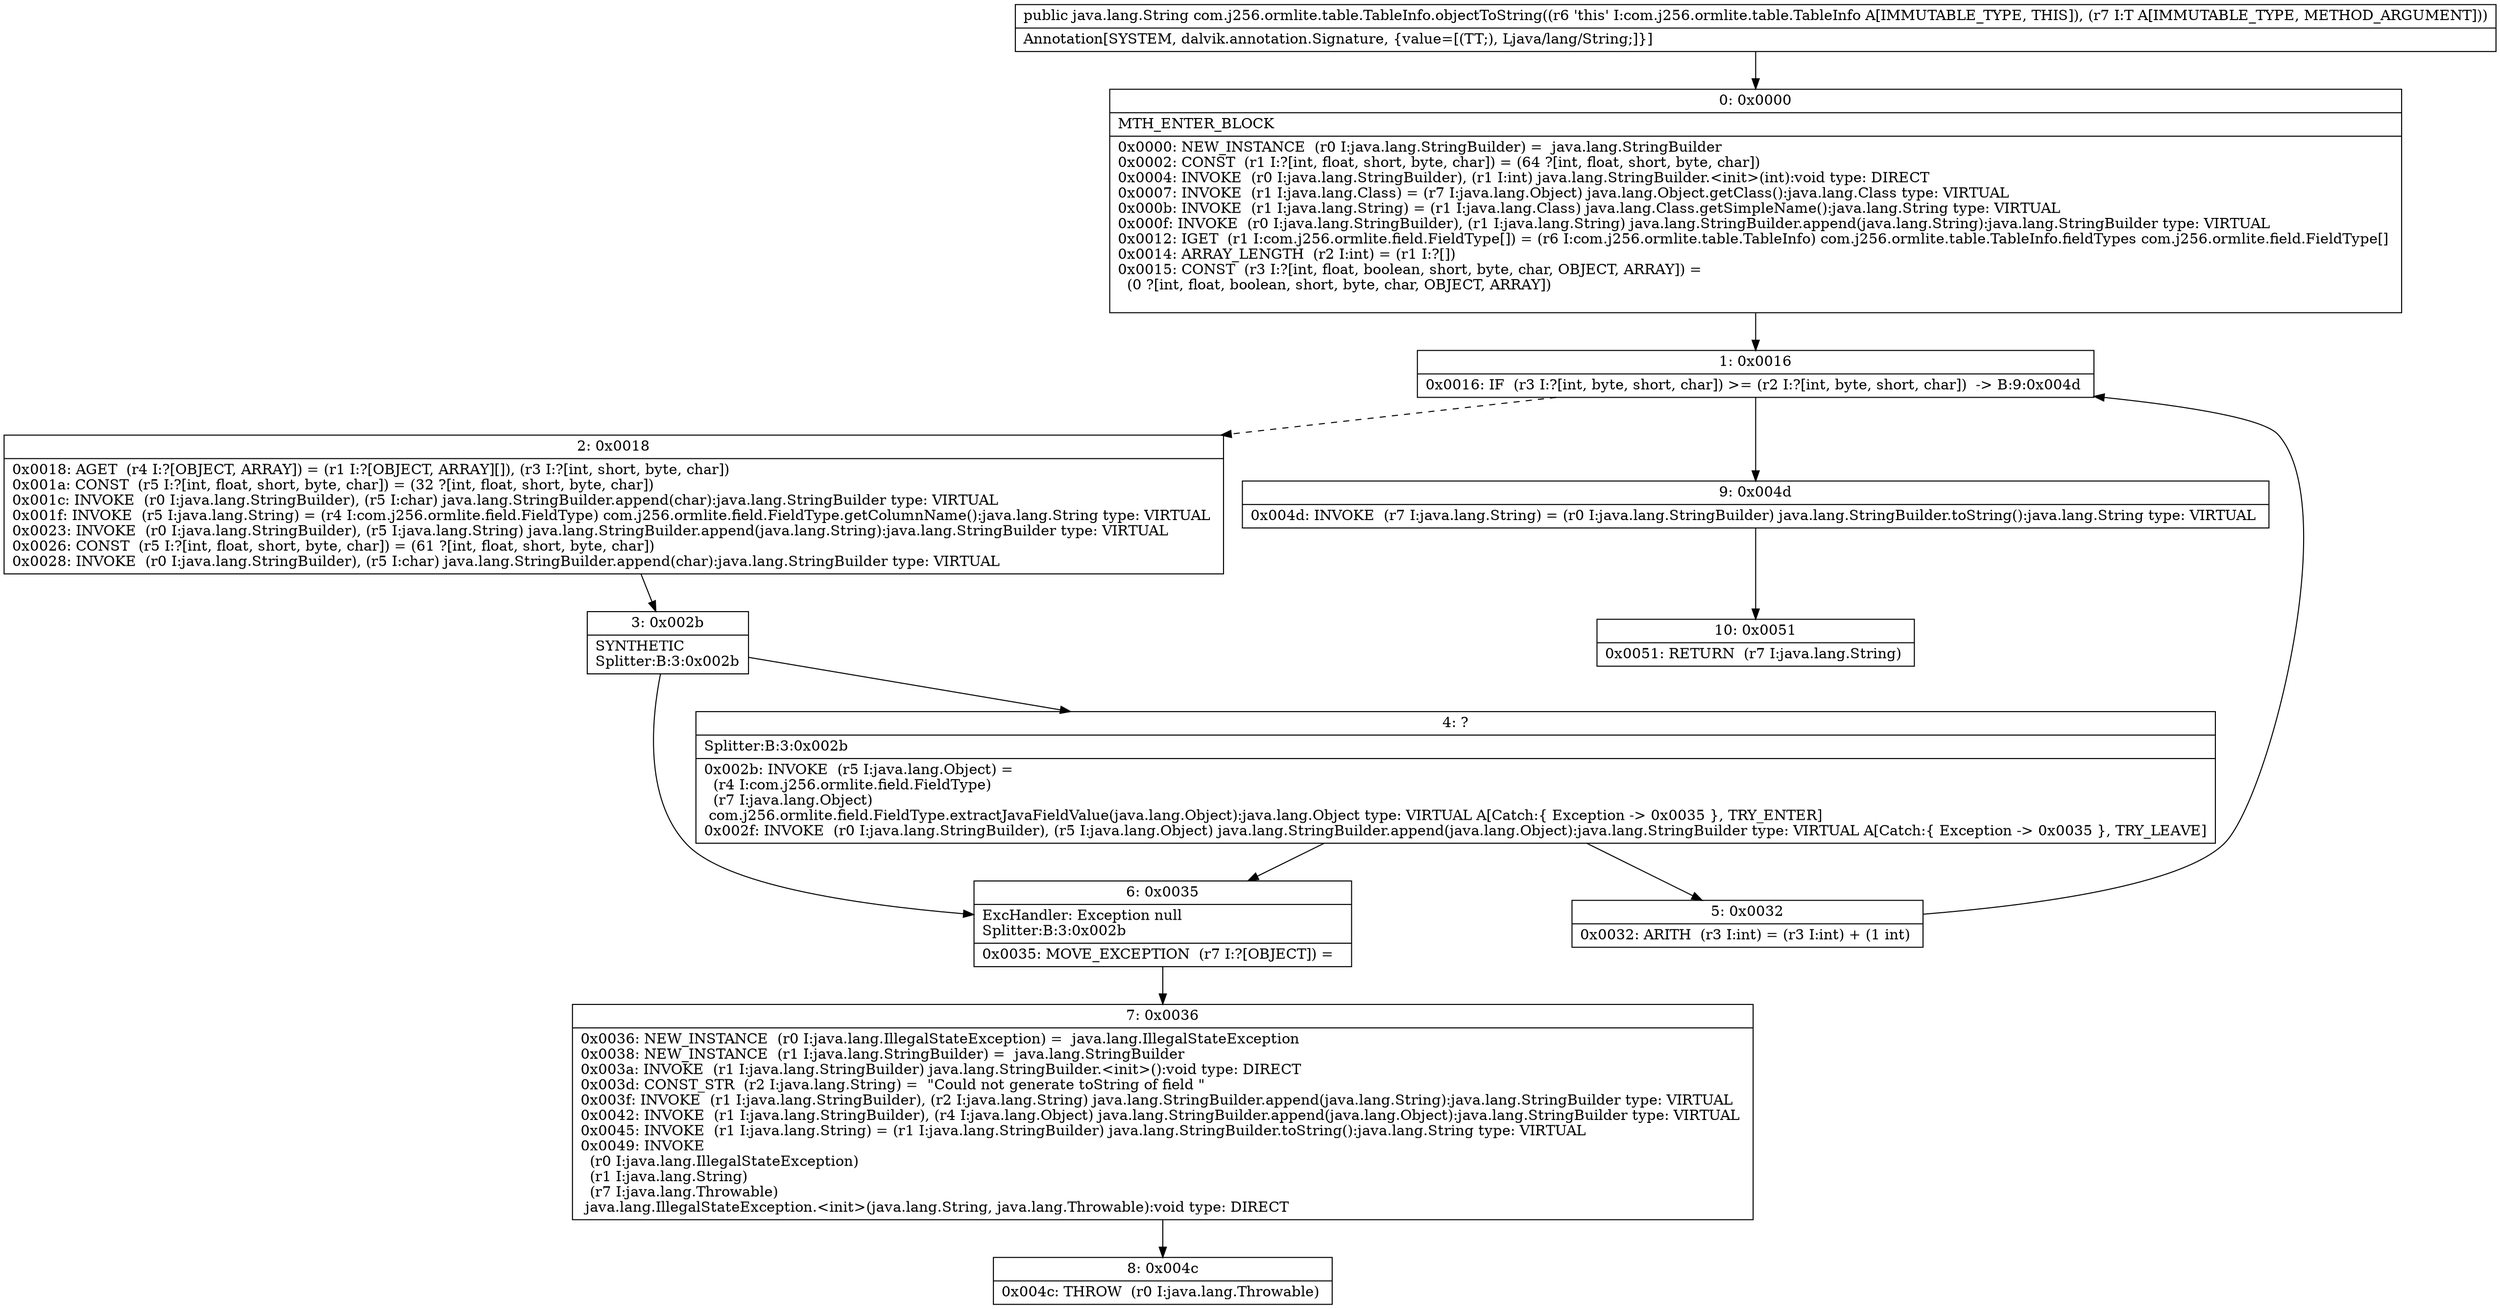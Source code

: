 digraph "CFG forcom.j256.ormlite.table.TableInfo.objectToString(Ljava\/lang\/Object;)Ljava\/lang\/String;" {
Node_0 [shape=record,label="{0\:\ 0x0000|MTH_ENTER_BLOCK\l|0x0000: NEW_INSTANCE  (r0 I:java.lang.StringBuilder) =  java.lang.StringBuilder \l0x0002: CONST  (r1 I:?[int, float, short, byte, char]) = (64 ?[int, float, short, byte, char]) \l0x0004: INVOKE  (r0 I:java.lang.StringBuilder), (r1 I:int) java.lang.StringBuilder.\<init\>(int):void type: DIRECT \l0x0007: INVOKE  (r1 I:java.lang.Class) = (r7 I:java.lang.Object) java.lang.Object.getClass():java.lang.Class type: VIRTUAL \l0x000b: INVOKE  (r1 I:java.lang.String) = (r1 I:java.lang.Class) java.lang.Class.getSimpleName():java.lang.String type: VIRTUAL \l0x000f: INVOKE  (r0 I:java.lang.StringBuilder), (r1 I:java.lang.String) java.lang.StringBuilder.append(java.lang.String):java.lang.StringBuilder type: VIRTUAL \l0x0012: IGET  (r1 I:com.j256.ormlite.field.FieldType[]) = (r6 I:com.j256.ormlite.table.TableInfo) com.j256.ormlite.table.TableInfo.fieldTypes com.j256.ormlite.field.FieldType[] \l0x0014: ARRAY_LENGTH  (r2 I:int) = (r1 I:?[]) \l0x0015: CONST  (r3 I:?[int, float, boolean, short, byte, char, OBJECT, ARRAY]) = \l  (0 ?[int, float, boolean, short, byte, char, OBJECT, ARRAY])\l \l}"];
Node_1 [shape=record,label="{1\:\ 0x0016|0x0016: IF  (r3 I:?[int, byte, short, char]) \>= (r2 I:?[int, byte, short, char])  \-\> B:9:0x004d \l}"];
Node_2 [shape=record,label="{2\:\ 0x0018|0x0018: AGET  (r4 I:?[OBJECT, ARRAY]) = (r1 I:?[OBJECT, ARRAY][]), (r3 I:?[int, short, byte, char]) \l0x001a: CONST  (r5 I:?[int, float, short, byte, char]) = (32 ?[int, float, short, byte, char]) \l0x001c: INVOKE  (r0 I:java.lang.StringBuilder), (r5 I:char) java.lang.StringBuilder.append(char):java.lang.StringBuilder type: VIRTUAL \l0x001f: INVOKE  (r5 I:java.lang.String) = (r4 I:com.j256.ormlite.field.FieldType) com.j256.ormlite.field.FieldType.getColumnName():java.lang.String type: VIRTUAL \l0x0023: INVOKE  (r0 I:java.lang.StringBuilder), (r5 I:java.lang.String) java.lang.StringBuilder.append(java.lang.String):java.lang.StringBuilder type: VIRTUAL \l0x0026: CONST  (r5 I:?[int, float, short, byte, char]) = (61 ?[int, float, short, byte, char]) \l0x0028: INVOKE  (r0 I:java.lang.StringBuilder), (r5 I:char) java.lang.StringBuilder.append(char):java.lang.StringBuilder type: VIRTUAL \l}"];
Node_3 [shape=record,label="{3\:\ 0x002b|SYNTHETIC\lSplitter:B:3:0x002b\l}"];
Node_4 [shape=record,label="{4\:\ ?|Splitter:B:3:0x002b\l|0x002b: INVOKE  (r5 I:java.lang.Object) = \l  (r4 I:com.j256.ormlite.field.FieldType)\l  (r7 I:java.lang.Object)\l com.j256.ormlite.field.FieldType.extractJavaFieldValue(java.lang.Object):java.lang.Object type: VIRTUAL A[Catch:\{ Exception \-\> 0x0035 \}, TRY_ENTER]\l0x002f: INVOKE  (r0 I:java.lang.StringBuilder), (r5 I:java.lang.Object) java.lang.StringBuilder.append(java.lang.Object):java.lang.StringBuilder type: VIRTUAL A[Catch:\{ Exception \-\> 0x0035 \}, TRY_LEAVE]\l}"];
Node_5 [shape=record,label="{5\:\ 0x0032|0x0032: ARITH  (r3 I:int) = (r3 I:int) + (1 int) \l}"];
Node_6 [shape=record,label="{6\:\ 0x0035|ExcHandler: Exception null\lSplitter:B:3:0x002b\l|0x0035: MOVE_EXCEPTION  (r7 I:?[OBJECT]) =  \l}"];
Node_7 [shape=record,label="{7\:\ 0x0036|0x0036: NEW_INSTANCE  (r0 I:java.lang.IllegalStateException) =  java.lang.IllegalStateException \l0x0038: NEW_INSTANCE  (r1 I:java.lang.StringBuilder) =  java.lang.StringBuilder \l0x003a: INVOKE  (r1 I:java.lang.StringBuilder) java.lang.StringBuilder.\<init\>():void type: DIRECT \l0x003d: CONST_STR  (r2 I:java.lang.String) =  \"Could not generate toString of field \" \l0x003f: INVOKE  (r1 I:java.lang.StringBuilder), (r2 I:java.lang.String) java.lang.StringBuilder.append(java.lang.String):java.lang.StringBuilder type: VIRTUAL \l0x0042: INVOKE  (r1 I:java.lang.StringBuilder), (r4 I:java.lang.Object) java.lang.StringBuilder.append(java.lang.Object):java.lang.StringBuilder type: VIRTUAL \l0x0045: INVOKE  (r1 I:java.lang.String) = (r1 I:java.lang.StringBuilder) java.lang.StringBuilder.toString():java.lang.String type: VIRTUAL \l0x0049: INVOKE  \l  (r0 I:java.lang.IllegalStateException)\l  (r1 I:java.lang.String)\l  (r7 I:java.lang.Throwable)\l java.lang.IllegalStateException.\<init\>(java.lang.String, java.lang.Throwable):void type: DIRECT \l}"];
Node_8 [shape=record,label="{8\:\ 0x004c|0x004c: THROW  (r0 I:java.lang.Throwable) \l}"];
Node_9 [shape=record,label="{9\:\ 0x004d|0x004d: INVOKE  (r7 I:java.lang.String) = (r0 I:java.lang.StringBuilder) java.lang.StringBuilder.toString():java.lang.String type: VIRTUAL \l}"];
Node_10 [shape=record,label="{10\:\ 0x0051|0x0051: RETURN  (r7 I:java.lang.String) \l}"];
MethodNode[shape=record,label="{public java.lang.String com.j256.ormlite.table.TableInfo.objectToString((r6 'this' I:com.j256.ormlite.table.TableInfo A[IMMUTABLE_TYPE, THIS]), (r7 I:T A[IMMUTABLE_TYPE, METHOD_ARGUMENT]))  | Annotation[SYSTEM, dalvik.annotation.Signature, \{value=[(TT;), Ljava\/lang\/String;]\}]\l}"];
MethodNode -> Node_0;
Node_0 -> Node_1;
Node_1 -> Node_2[style=dashed];
Node_1 -> Node_9;
Node_2 -> Node_3;
Node_3 -> Node_4;
Node_3 -> Node_6;
Node_4 -> Node_5;
Node_4 -> Node_6;
Node_5 -> Node_1;
Node_6 -> Node_7;
Node_7 -> Node_8;
Node_9 -> Node_10;
}


